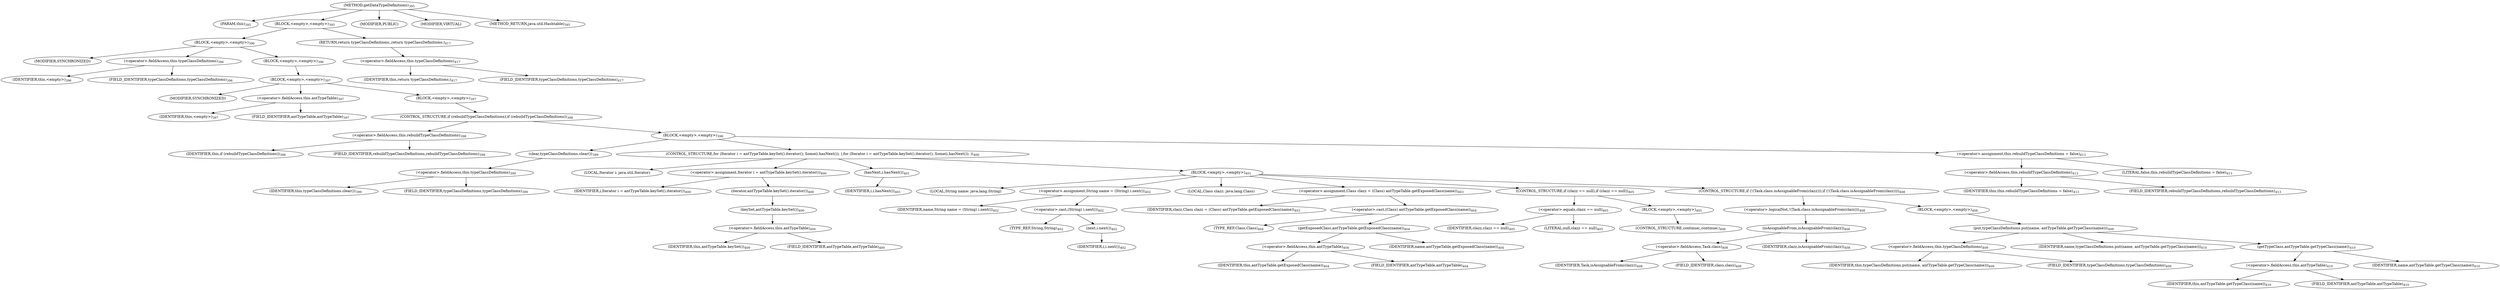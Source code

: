 digraph "getDataTypeDefinitions" {  
"740" [label = <(METHOD,getDataTypeDefinitions)<SUB>395</SUB>> ]
"741" [label = <(PARAM,this)<SUB>395</SUB>> ]
"742" [label = <(BLOCK,&lt;empty&gt;,&lt;empty&gt;)<SUB>395</SUB>> ]
"743" [label = <(BLOCK,&lt;empty&gt;,&lt;empty&gt;)<SUB>396</SUB>> ]
"744" [label = <(MODIFIER,SYNCHRONIZED)> ]
"745" [label = <(&lt;operator&gt;.fieldAccess,this.typeClassDefinitions)<SUB>396</SUB>> ]
"746" [label = <(IDENTIFIER,this,&lt;empty&gt;)<SUB>396</SUB>> ]
"747" [label = <(FIELD_IDENTIFIER,typeClassDefinitions,typeClassDefinitions)<SUB>396</SUB>> ]
"748" [label = <(BLOCK,&lt;empty&gt;,&lt;empty&gt;)<SUB>396</SUB>> ]
"749" [label = <(BLOCK,&lt;empty&gt;,&lt;empty&gt;)<SUB>397</SUB>> ]
"750" [label = <(MODIFIER,SYNCHRONIZED)> ]
"751" [label = <(&lt;operator&gt;.fieldAccess,this.antTypeTable)<SUB>397</SUB>> ]
"752" [label = <(IDENTIFIER,this,&lt;empty&gt;)<SUB>397</SUB>> ]
"753" [label = <(FIELD_IDENTIFIER,antTypeTable,antTypeTable)<SUB>397</SUB>> ]
"754" [label = <(BLOCK,&lt;empty&gt;,&lt;empty&gt;)<SUB>397</SUB>> ]
"755" [label = <(CONTROL_STRUCTURE,if (rebuildTypeClassDefinitions),if (rebuildTypeClassDefinitions))<SUB>398</SUB>> ]
"756" [label = <(&lt;operator&gt;.fieldAccess,this.rebuildTypeClassDefinitions)<SUB>398</SUB>> ]
"757" [label = <(IDENTIFIER,this,if (rebuildTypeClassDefinitions))<SUB>398</SUB>> ]
"758" [label = <(FIELD_IDENTIFIER,rebuildTypeClassDefinitions,rebuildTypeClassDefinitions)<SUB>398</SUB>> ]
"759" [label = <(BLOCK,&lt;empty&gt;,&lt;empty&gt;)<SUB>398</SUB>> ]
"760" [label = <(clear,typeClassDefinitions.clear())<SUB>399</SUB>> ]
"761" [label = <(&lt;operator&gt;.fieldAccess,this.typeClassDefinitions)<SUB>399</SUB>> ]
"762" [label = <(IDENTIFIER,this,typeClassDefinitions.clear())<SUB>399</SUB>> ]
"763" [label = <(FIELD_IDENTIFIER,typeClassDefinitions,typeClassDefinitions)<SUB>399</SUB>> ]
"764" [label = <(CONTROL_STRUCTURE,for (Iterator i = antTypeTable.keySet().iterator(); Some(i.hasNext()); ),for (Iterator i = antTypeTable.keySet().iterator(); Some(i.hasNext()); ))<SUB>400</SUB>> ]
"765" [label = <(LOCAL,Iterator i: java.util.Iterator)> ]
"766" [label = <(&lt;operator&gt;.assignment,Iterator i = antTypeTable.keySet().iterator())<SUB>400</SUB>> ]
"767" [label = <(IDENTIFIER,i,Iterator i = antTypeTable.keySet().iterator())<SUB>400</SUB>> ]
"768" [label = <(iterator,antTypeTable.keySet().iterator())<SUB>400</SUB>> ]
"769" [label = <(keySet,antTypeTable.keySet())<SUB>400</SUB>> ]
"770" [label = <(&lt;operator&gt;.fieldAccess,this.antTypeTable)<SUB>400</SUB>> ]
"771" [label = <(IDENTIFIER,this,antTypeTable.keySet())<SUB>400</SUB>> ]
"772" [label = <(FIELD_IDENTIFIER,antTypeTable,antTypeTable)<SUB>400</SUB>> ]
"773" [label = <(hasNext,i.hasNext())<SUB>401</SUB>> ]
"774" [label = <(IDENTIFIER,i,i.hasNext())<SUB>401</SUB>> ]
"775" [label = <(BLOCK,&lt;empty&gt;,&lt;empty&gt;)<SUB>401</SUB>> ]
"776" [label = <(LOCAL,String name: java.lang.String)> ]
"777" [label = <(&lt;operator&gt;.assignment,String name = (String) i.next())<SUB>402</SUB>> ]
"778" [label = <(IDENTIFIER,name,String name = (String) i.next())<SUB>402</SUB>> ]
"779" [label = <(&lt;operator&gt;.cast,(String) i.next())<SUB>402</SUB>> ]
"780" [label = <(TYPE_REF,String,String)<SUB>402</SUB>> ]
"781" [label = <(next,i.next())<SUB>402</SUB>> ]
"782" [label = <(IDENTIFIER,i,i.next())<SUB>402</SUB>> ]
"783" [label = <(LOCAL,Class clazz: java.lang.Class)> ]
"784" [label = <(&lt;operator&gt;.assignment,Class clazz = (Class) antTypeTable.getExposedClass(name))<SUB>403</SUB>> ]
"785" [label = <(IDENTIFIER,clazz,Class clazz = (Class) antTypeTable.getExposedClass(name))<SUB>403</SUB>> ]
"786" [label = <(&lt;operator&gt;.cast,(Class) antTypeTable.getExposedClass(name))<SUB>404</SUB>> ]
"787" [label = <(TYPE_REF,Class,Class)<SUB>404</SUB>> ]
"788" [label = <(getExposedClass,antTypeTable.getExposedClass(name))<SUB>404</SUB>> ]
"789" [label = <(&lt;operator&gt;.fieldAccess,this.antTypeTable)<SUB>404</SUB>> ]
"790" [label = <(IDENTIFIER,this,antTypeTable.getExposedClass(name))<SUB>404</SUB>> ]
"791" [label = <(FIELD_IDENTIFIER,antTypeTable,antTypeTable)<SUB>404</SUB>> ]
"792" [label = <(IDENTIFIER,name,antTypeTable.getExposedClass(name))<SUB>404</SUB>> ]
"793" [label = <(CONTROL_STRUCTURE,if (clazz == null),if (clazz == null))<SUB>405</SUB>> ]
"794" [label = <(&lt;operator&gt;.equals,clazz == null)<SUB>405</SUB>> ]
"795" [label = <(IDENTIFIER,clazz,clazz == null)<SUB>405</SUB>> ]
"796" [label = <(LITERAL,null,clazz == null)<SUB>405</SUB>> ]
"797" [label = <(BLOCK,&lt;empty&gt;,&lt;empty&gt;)<SUB>405</SUB>> ]
"798" [label = <(CONTROL_STRUCTURE,continue;,continue;)<SUB>406</SUB>> ]
"799" [label = <(CONTROL_STRUCTURE,if (!(Task.class.isAssignableFrom(clazz))),if (!(Task.class.isAssignableFrom(clazz))))<SUB>408</SUB>> ]
"800" [label = <(&lt;operator&gt;.logicalNot,!(Task.class.isAssignableFrom(clazz)))<SUB>408</SUB>> ]
"801" [label = <(isAssignableFrom,isAssignableFrom(clazz))<SUB>408</SUB>> ]
"802" [label = <(&lt;operator&gt;.fieldAccess,Task.class)<SUB>408</SUB>> ]
"803" [label = <(IDENTIFIER,Task,isAssignableFrom(clazz))<SUB>408</SUB>> ]
"804" [label = <(FIELD_IDENTIFIER,class,class)<SUB>408</SUB>> ]
"805" [label = <(IDENTIFIER,clazz,isAssignableFrom(clazz))<SUB>408</SUB>> ]
"806" [label = <(BLOCK,&lt;empty&gt;,&lt;empty&gt;)<SUB>408</SUB>> ]
"807" [label = <(put,typeClassDefinitions.put(name, antTypeTable.getTypeClass(name)))<SUB>409</SUB>> ]
"808" [label = <(&lt;operator&gt;.fieldAccess,this.typeClassDefinitions)<SUB>409</SUB>> ]
"809" [label = <(IDENTIFIER,this,typeClassDefinitions.put(name, antTypeTable.getTypeClass(name)))<SUB>409</SUB>> ]
"810" [label = <(FIELD_IDENTIFIER,typeClassDefinitions,typeClassDefinitions)<SUB>409</SUB>> ]
"811" [label = <(IDENTIFIER,name,typeClassDefinitions.put(name, antTypeTable.getTypeClass(name)))<SUB>410</SUB>> ]
"812" [label = <(getTypeClass,antTypeTable.getTypeClass(name))<SUB>410</SUB>> ]
"813" [label = <(&lt;operator&gt;.fieldAccess,this.antTypeTable)<SUB>410</SUB>> ]
"814" [label = <(IDENTIFIER,this,antTypeTable.getTypeClass(name))<SUB>410</SUB>> ]
"815" [label = <(FIELD_IDENTIFIER,antTypeTable,antTypeTable)<SUB>410</SUB>> ]
"816" [label = <(IDENTIFIER,name,antTypeTable.getTypeClass(name))<SUB>410</SUB>> ]
"817" [label = <(&lt;operator&gt;.assignment,this.rebuildTypeClassDefinitions = false)<SUB>413</SUB>> ]
"818" [label = <(&lt;operator&gt;.fieldAccess,this.rebuildTypeClassDefinitions)<SUB>413</SUB>> ]
"819" [label = <(IDENTIFIER,this,this.rebuildTypeClassDefinitions = false)<SUB>413</SUB>> ]
"820" [label = <(FIELD_IDENTIFIER,rebuildTypeClassDefinitions,rebuildTypeClassDefinitions)<SUB>413</SUB>> ]
"821" [label = <(LITERAL,false,this.rebuildTypeClassDefinitions = false)<SUB>413</SUB>> ]
"822" [label = <(RETURN,return typeClassDefinitions;,return typeClassDefinitions;)<SUB>417</SUB>> ]
"823" [label = <(&lt;operator&gt;.fieldAccess,this.typeClassDefinitions)<SUB>417</SUB>> ]
"824" [label = <(IDENTIFIER,this,return typeClassDefinitions;)<SUB>417</SUB>> ]
"825" [label = <(FIELD_IDENTIFIER,typeClassDefinitions,typeClassDefinitions)<SUB>417</SUB>> ]
"826" [label = <(MODIFIER,PUBLIC)> ]
"827" [label = <(MODIFIER,VIRTUAL)> ]
"828" [label = <(METHOD_RETURN,java.util.Hashtable)<SUB>395</SUB>> ]
  "740" -> "741" 
  "740" -> "742" 
  "740" -> "826" 
  "740" -> "827" 
  "740" -> "828" 
  "742" -> "743" 
  "742" -> "822" 
  "743" -> "744" 
  "743" -> "745" 
  "743" -> "748" 
  "745" -> "746" 
  "745" -> "747" 
  "748" -> "749" 
  "749" -> "750" 
  "749" -> "751" 
  "749" -> "754" 
  "751" -> "752" 
  "751" -> "753" 
  "754" -> "755" 
  "755" -> "756" 
  "755" -> "759" 
  "756" -> "757" 
  "756" -> "758" 
  "759" -> "760" 
  "759" -> "764" 
  "759" -> "817" 
  "760" -> "761" 
  "761" -> "762" 
  "761" -> "763" 
  "764" -> "765" 
  "764" -> "766" 
  "764" -> "773" 
  "764" -> "775" 
  "766" -> "767" 
  "766" -> "768" 
  "768" -> "769" 
  "769" -> "770" 
  "770" -> "771" 
  "770" -> "772" 
  "773" -> "774" 
  "775" -> "776" 
  "775" -> "777" 
  "775" -> "783" 
  "775" -> "784" 
  "775" -> "793" 
  "775" -> "799" 
  "777" -> "778" 
  "777" -> "779" 
  "779" -> "780" 
  "779" -> "781" 
  "781" -> "782" 
  "784" -> "785" 
  "784" -> "786" 
  "786" -> "787" 
  "786" -> "788" 
  "788" -> "789" 
  "788" -> "792" 
  "789" -> "790" 
  "789" -> "791" 
  "793" -> "794" 
  "793" -> "797" 
  "794" -> "795" 
  "794" -> "796" 
  "797" -> "798" 
  "799" -> "800" 
  "799" -> "806" 
  "800" -> "801" 
  "801" -> "802" 
  "801" -> "805" 
  "802" -> "803" 
  "802" -> "804" 
  "806" -> "807" 
  "807" -> "808" 
  "807" -> "811" 
  "807" -> "812" 
  "808" -> "809" 
  "808" -> "810" 
  "812" -> "813" 
  "812" -> "816" 
  "813" -> "814" 
  "813" -> "815" 
  "817" -> "818" 
  "817" -> "821" 
  "818" -> "819" 
  "818" -> "820" 
  "822" -> "823" 
  "823" -> "824" 
  "823" -> "825" 
}

